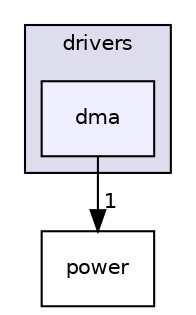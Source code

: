 digraph "dma" {
  compound=true
  node [ fontsize="10", fontname="Helvetica"];
  edge [ labelfontsize="10", labelfontname="Helvetica"];
  subgraph clusterdir_3272f9f9556099c0b986cb38fa788482 {
    graph [ bgcolor="#ddddee", pencolor="black", label="drivers" fontname="Helvetica", fontsize="10", URL="dir_3272f9f9556099c0b986cb38fa788482.html"]
  dir_faa26ff6a90439e286b5ccb8d5b2fb36 [shape=box, label="dma", style="filled", fillcolor="#eeeeff", pencolor="black", URL="dir_faa26ff6a90439e286b5ccb8d5b2fb36.html"];
  }
  dir_713349a703b82cb11d29835304e1f8ed [shape=box label="power" URL="dir_713349a703b82cb11d29835304e1f8ed.html"];
  dir_faa26ff6a90439e286b5ccb8d5b2fb36->dir_713349a703b82cb11d29835304e1f8ed [headlabel="1", labeldistance=1.5 headhref="dir_000032_000024.html"];
}
